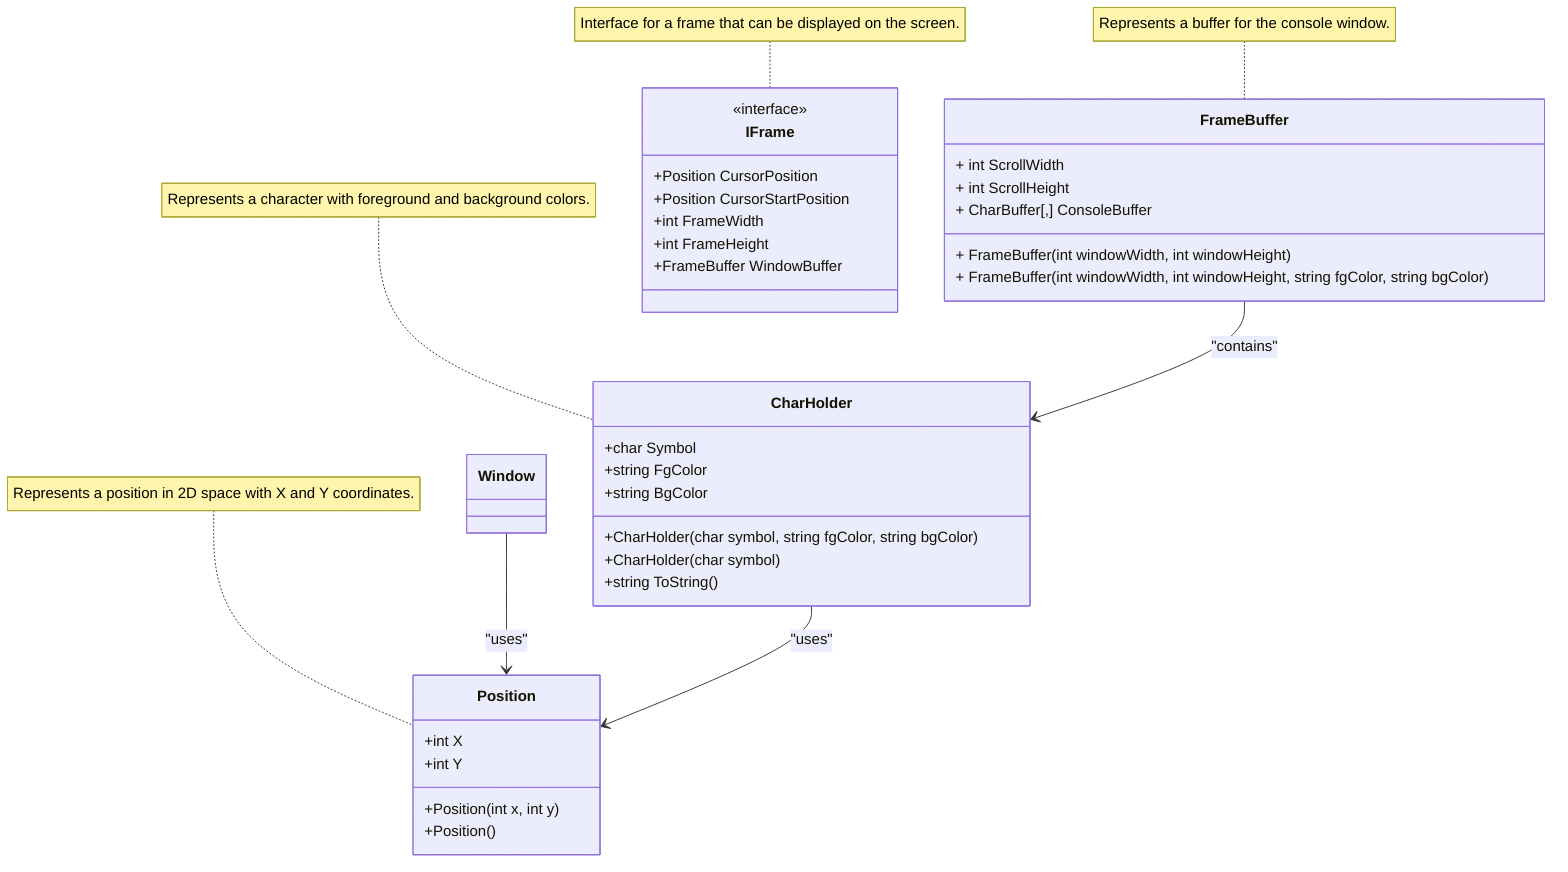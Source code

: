 classDiagram
    class Window {
    }

    class FrameBuffer {
        + int ScrollWidth
        + int ScrollHeight
        + CharBuffer[,] ConsoleBuffer
        + FrameBuffer(int windowWidth, int windowHeight)
        + FrameBuffer(int windowWidth, int windowHeight, string fgColor, string bgColor)
    }
    note for FrameBuffer "Represents a buffer for the console window."

    class CharHolder {
        +char Symbol
        +string FgColor
        +string BgColor
        +CharHolder(char symbol, string fgColor, string bgColor)
        +CharHolder(char symbol)
        +string ToString()
    }
    note for CharHolder "Represents a character with foreground and background colors."

    class Position {
        +int X
        +int Y
        +Position(int x, int y)
        +Position()
    }
    note for Position "Represents a position in 2D space with X and Y coordinates."

    class IFrame {
        <<interface>>
        +Position CursorPosition
        +Position CursorStartPosition
        +int FrameWidth
        +int FrameHeight
        +FrameBuffer WindowBuffer
    }
    note for IFrame "Interface for a frame that can be displayed on the screen."

    FrameBuffer --> CharHolder : "contains"
    Window --> Position : "uses"
    CharHolder --> Position : "uses"